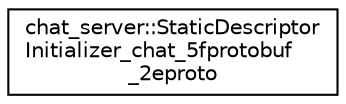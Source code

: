 digraph "Graphical Class Hierarchy"
{
  edge [fontname="Helvetica",fontsize="10",labelfontname="Helvetica",labelfontsize="10"];
  node [fontname="Helvetica",fontsize="10",shape=record];
  rankdir="LR";
  Node0 [label="chat_server::StaticDescriptor\lInitializer_chat_5fprotobuf\l_2eproto",height=0.2,width=0.4,color="black", fillcolor="white", style="filled",URL="$structchat__server_1_1_static_descriptor_initializer__chat__5fprotobuf__2eproto.html"];
}
